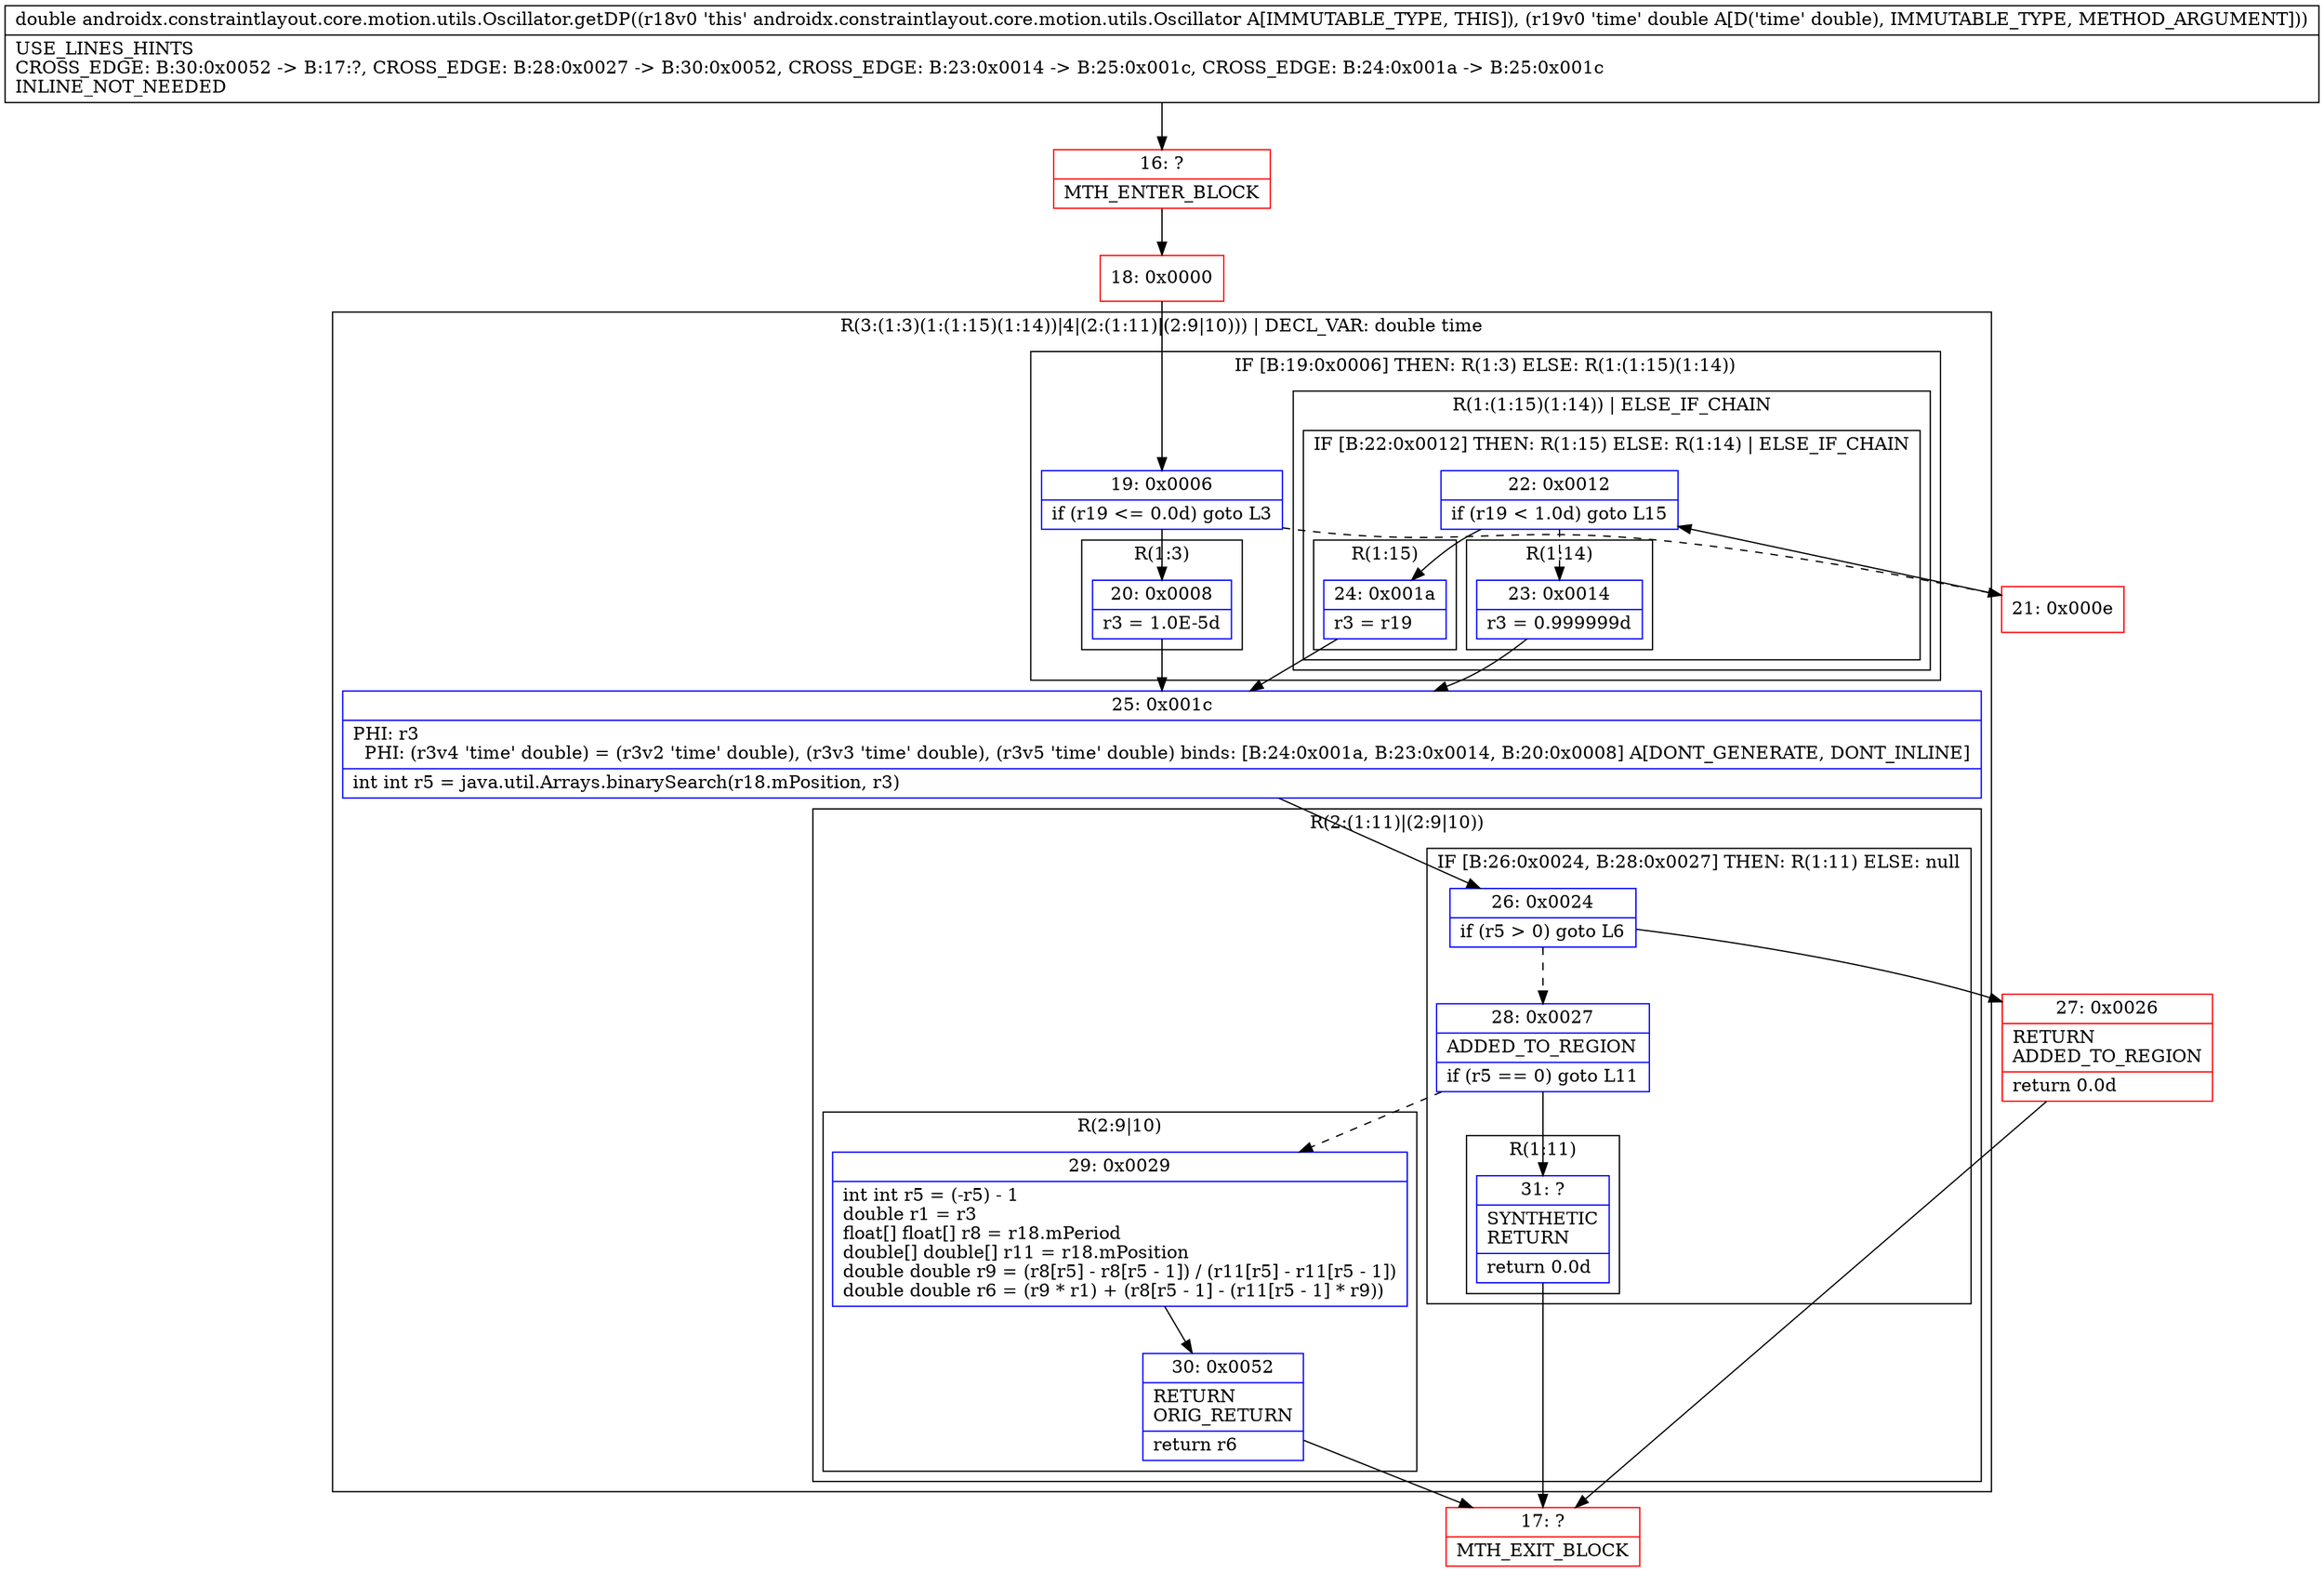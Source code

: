 digraph "CFG forandroidx.constraintlayout.core.motion.utils.Oscillator.getDP(D)D" {
subgraph cluster_Region_1738274213 {
label = "R(3:(1:3)(1:(1:15)(1:14))|4|(2:(1:11)|(2:9|10))) | DECL_VAR: double time\l";
node [shape=record,color=blue];
subgraph cluster_IfRegion_1835870731 {
label = "IF [B:19:0x0006] THEN: R(1:3) ELSE: R(1:(1:15)(1:14))";
node [shape=record,color=blue];
Node_19 [shape=record,label="{19\:\ 0x0006|if (r19 \<= 0.0d) goto L3\l}"];
subgraph cluster_Region_375277881 {
label = "R(1:3)";
node [shape=record,color=blue];
Node_20 [shape=record,label="{20\:\ 0x0008|r3 = 1.0E\-5d\l}"];
}
subgraph cluster_Region_1249633940 {
label = "R(1:(1:15)(1:14)) | ELSE_IF_CHAIN\l";
node [shape=record,color=blue];
subgraph cluster_IfRegion_193364003 {
label = "IF [B:22:0x0012] THEN: R(1:15) ELSE: R(1:14) | ELSE_IF_CHAIN\l";
node [shape=record,color=blue];
Node_22 [shape=record,label="{22\:\ 0x0012|if (r19 \< 1.0d) goto L15\l}"];
subgraph cluster_Region_319352681 {
label = "R(1:15)";
node [shape=record,color=blue];
Node_24 [shape=record,label="{24\:\ 0x001a|r3 = r19\l}"];
}
subgraph cluster_Region_1975922129 {
label = "R(1:14)";
node [shape=record,color=blue];
Node_23 [shape=record,label="{23\:\ 0x0014|r3 = 0.999999d\l}"];
}
}
}
}
Node_25 [shape=record,label="{25\:\ 0x001c|PHI: r3 \l  PHI: (r3v4 'time' double) = (r3v2 'time' double), (r3v3 'time' double), (r3v5 'time' double) binds: [B:24:0x001a, B:23:0x0014, B:20:0x0008] A[DONT_GENERATE, DONT_INLINE]\l|int int r5 = java.util.Arrays.binarySearch(r18.mPosition, r3)\l}"];
subgraph cluster_Region_353617951 {
label = "R(2:(1:11)|(2:9|10))";
node [shape=record,color=blue];
subgraph cluster_IfRegion_867974552 {
label = "IF [B:26:0x0024, B:28:0x0027] THEN: R(1:11) ELSE: null";
node [shape=record,color=blue];
Node_26 [shape=record,label="{26\:\ 0x0024|if (r5 \> 0) goto L6\l}"];
Node_28 [shape=record,label="{28\:\ 0x0027|ADDED_TO_REGION\l|if (r5 == 0) goto L11\l}"];
subgraph cluster_Region_288003524 {
label = "R(1:11)";
node [shape=record,color=blue];
Node_31 [shape=record,label="{31\:\ ?|SYNTHETIC\lRETURN\l|return 0.0d\l}"];
}
}
subgraph cluster_Region_2001741467 {
label = "R(2:9|10)";
node [shape=record,color=blue];
Node_29 [shape=record,label="{29\:\ 0x0029|int int r5 = (\-r5) \- 1\ldouble r1 = r3\lfloat[] float[] r8 = r18.mPeriod\ldouble[] double[] r11 = r18.mPosition\ldouble double r9 = (r8[r5] \- r8[r5 \- 1]) \/ (r11[r5] \- r11[r5 \- 1])\ldouble double r6 = (r9 * r1) + (r8[r5 \- 1] \- (r11[r5 \- 1] * r9))\l}"];
Node_30 [shape=record,label="{30\:\ 0x0052|RETURN\lORIG_RETURN\l|return r6\l}"];
}
}
}
Node_16 [shape=record,color=red,label="{16\:\ ?|MTH_ENTER_BLOCK\l}"];
Node_18 [shape=record,color=red,label="{18\:\ 0x0000}"];
Node_27 [shape=record,color=red,label="{27\:\ 0x0026|RETURN\lADDED_TO_REGION\l|return 0.0d\l}"];
Node_17 [shape=record,color=red,label="{17\:\ ?|MTH_EXIT_BLOCK\l}"];
Node_21 [shape=record,color=red,label="{21\:\ 0x000e}"];
MethodNode[shape=record,label="{double androidx.constraintlayout.core.motion.utils.Oscillator.getDP((r18v0 'this' androidx.constraintlayout.core.motion.utils.Oscillator A[IMMUTABLE_TYPE, THIS]), (r19v0 'time' double A[D('time' double), IMMUTABLE_TYPE, METHOD_ARGUMENT]))  | USE_LINES_HINTS\lCROSS_EDGE: B:30:0x0052 \-\> B:17:?, CROSS_EDGE: B:28:0x0027 \-\> B:30:0x0052, CROSS_EDGE: B:23:0x0014 \-\> B:25:0x001c, CROSS_EDGE: B:24:0x001a \-\> B:25:0x001c\lINLINE_NOT_NEEDED\l}"];
MethodNode -> Node_16;Node_19 -> Node_20;
Node_19 -> Node_21[style=dashed];
Node_20 -> Node_25;
Node_22 -> Node_23[style=dashed];
Node_22 -> Node_24;
Node_24 -> Node_25;
Node_23 -> Node_25;
Node_25 -> Node_26;
Node_26 -> Node_27;
Node_26 -> Node_28[style=dashed];
Node_28 -> Node_29[style=dashed];
Node_28 -> Node_31;
Node_31 -> Node_17;
Node_29 -> Node_30;
Node_30 -> Node_17;
Node_16 -> Node_18;
Node_18 -> Node_19;
Node_27 -> Node_17;
Node_21 -> Node_22;
}

